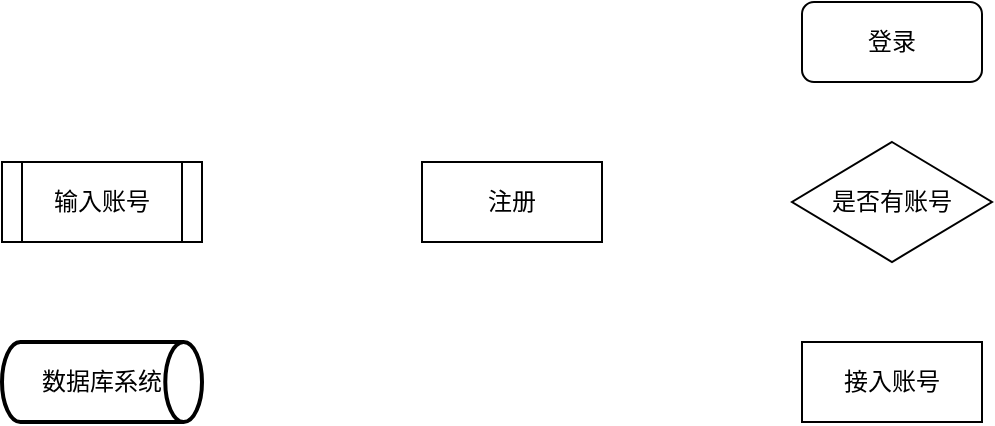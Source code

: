 <mxfile version="21.3.8" type="github">
  <diagram name="第 1 页" id="6BPmqwqBvvCCMmxsLVRf">
    <mxGraphModel dx="982" dy="613" grid="1" gridSize="10" guides="1" tooltips="1" connect="1" arrows="1" fold="1" page="1" pageScale="1" pageWidth="827" pageHeight="1169" math="0" shadow="0">
      <root>
        <mxCell id="0" />
        <mxCell id="1" parent="0" />
        <mxCell id="npq5blwDuRowZGAiWlEg-5" value="注册" style="rounded=0;whiteSpace=wrap;html=1;" vertex="1" parent="1">
          <mxGeometry x="330" y="160" width="90" height="40" as="geometry" />
        </mxCell>
        <mxCell id="npq5blwDuRowZGAiWlEg-6" value="输入账号" style="shape=process;whiteSpace=wrap;html=1;backgroundOutline=1;" vertex="1" parent="1">
          <mxGeometry x="120" y="160" width="100" height="40" as="geometry" />
        </mxCell>
        <mxCell id="npq5blwDuRowZGAiWlEg-7" value="登录" style="rounded=1;whiteSpace=wrap;html=1;" vertex="1" parent="1">
          <mxGeometry x="520" y="80" width="90" height="40" as="geometry" />
        </mxCell>
        <mxCell id="npq5blwDuRowZGAiWlEg-8" value="是否有账号" style="rhombus;whiteSpace=wrap;html=1;" vertex="1" parent="1">
          <mxGeometry x="515" y="150" width="100" height="60" as="geometry" />
        </mxCell>
        <mxCell id="npq5blwDuRowZGAiWlEg-9" value="接入账号" style="rounded=0;whiteSpace=wrap;html=1;" vertex="1" parent="1">
          <mxGeometry x="520" y="250" width="90" height="40" as="geometry" />
        </mxCell>
        <mxCell id="npq5blwDuRowZGAiWlEg-10" value="数据库系统" style="strokeWidth=2;html=1;shape=mxgraph.flowchart.direct_data;whiteSpace=wrap;" vertex="1" parent="1">
          <mxGeometry x="120" y="250" width="100" height="40" as="geometry" />
        </mxCell>
      </root>
    </mxGraphModel>
  </diagram>
</mxfile>
